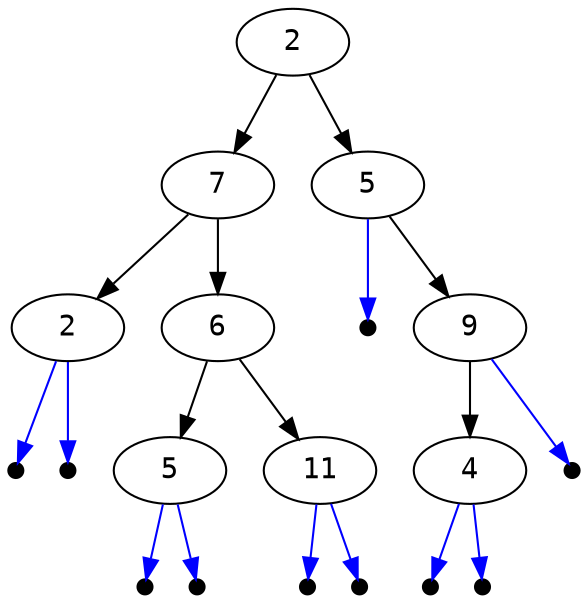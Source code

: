 strict digraph {
node [fontsize=14, height=.1 fontname=Courier];
edge [fontsize=14];
  20[label=2];
  20 -> 71;
  71[label=7];
  71 -> 22;
  22[label=2];
  null0[shape=point];
  22 -> null0[color = blue];
  null1[shape=point];
  22 -> null1[color = blue];
  71 -> 62;
62[label=6];
  62 -> 53;
  53[label=5];
  null2[shape=point];
  53 -> null2[color = blue];
  null3[shape=point];
  53 -> null3[color = blue];
  62 -> 113;
113[label=11];
  null4[shape=point];
  113 -> null4[color = blue];
  null5[shape=point];
  113 -> null5[color = blue];
  20 -> 51;
51[label=5];
  null6[shape=point];
  51 -> null6[color = blue];
  51 -> 92;
92[label=9];
  92 -> 43;
  43[label=4];
  null7[shape=point];
  43 -> null7[color = blue];
  null8[shape=point];
  43 -> null8[color = blue];
  null9[shape=point];
  92 -> null9[color = blue];
}